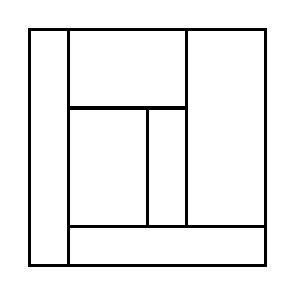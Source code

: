 \begin{tikzpicture}[very thick, scale=.5]
    \draw (0,0) rectangle (1,6);
    \draw (1,4) rectangle (4,6);
    \draw (1,1) rectangle (3,4);
    \draw (3,1) rectangle (4,4);
    \draw (4,1) rectangle (6,6);
    \draw (1,0) rectangle (6,1);
\end{tikzpicture}
